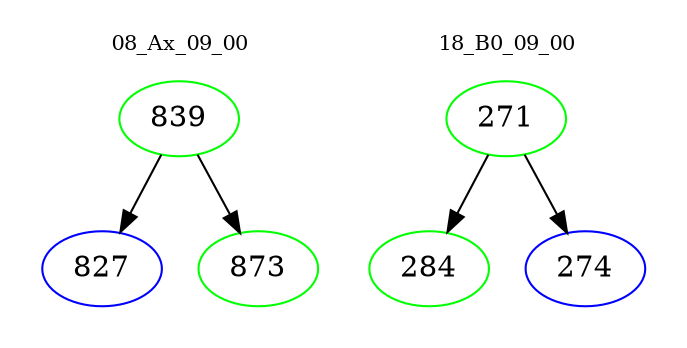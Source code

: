 digraph{
subgraph cluster_0 {
color = white
label = "08_Ax_09_00";
fontsize=10;
T0_839 [label="839", color="green"]
T0_839 -> T0_827 [color="black"]
T0_827 [label="827", color="blue"]
T0_839 -> T0_873 [color="black"]
T0_873 [label="873", color="green"]
}
subgraph cluster_1 {
color = white
label = "18_B0_09_00";
fontsize=10;
T1_271 [label="271", color="green"]
T1_271 -> T1_284 [color="black"]
T1_284 [label="284", color="green"]
T1_271 -> T1_274 [color="black"]
T1_274 [label="274", color="blue"]
}
}
